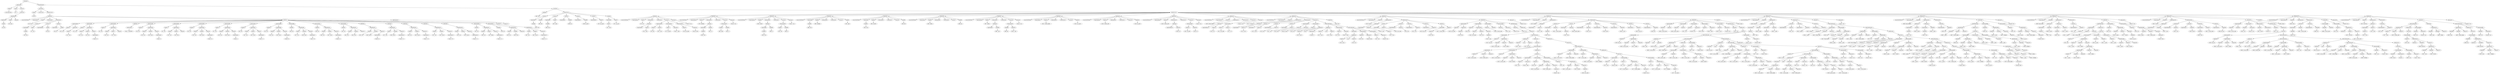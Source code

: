 digraph {
	ordering = out;
	ExpLogic41 -> "Value61: true";
	ExpLogic40 -> "Value60: true";
	StatAssignId91 -> ExpId392;
	StatAssignId91 -> ExpLogic40;
	ExpId392 -> "Id392: ntb";
	StatBraces17 -> StatList39;
	ExpList76 -> ExpMethod77;
	ExpId391 -> "Id391: GetRight";
	ExpId390 -> "Id390: node";
	ExpId389 -> "Id389: RecPrint";
	ExpMethod76 -> ExpThis12;
	ExpMethod76 -> ExpId389;
	ExpMethod76 -> ExpList76;
	StatConditional19 -> ExpMethod75;
	StatConditional19 -> StatBraces17;
	StatConditional19 -> StatAssignId91;
	ExpId387 -> "Id387: GetHas_Right";
	StatPrint8 -> ExpMethod74;
	ExpMethod74 -> ExpId384;
	ExpMethod74 -> ExpId385;
	ExpMethod74 -> ExpList74;
	ExpId384 -> "Id384: node";
	StatList37 -> StatConditional18;
	StatList37 -> StatPrint8;
	StatList37 -> StatConditional19;
	ExpLogic39 -> "Value59: true";
	ExpId383 -> "Id383: ntb";
	StatBraces16 -> StatList38;
	StatList38 -> StatAssignId88;
	ExpList72 -> ExpMethod73;
	ExpId382 -> "Id382: GetLeft";
	ExpMethod73 -> ExpId381;
	ExpMethod73 -> ExpId382;
	ExpMethod73 -> ExpList73;
	ExpId380 -> "Id380: RecPrint";
	ExpMethod72 -> ExpThis11;
	ExpMethod72 -> ExpId380;
	ExpMethod72 -> ExpList72;
	StatAssignId88 -> ExpId379;
	StatAssignId88 -> ExpMethod72;
	ExpId378 -> "Id378: GetHas_Left";
	ExpMethod71 -> ExpId377;
	ExpMethod71 -> ExpId378;
	ExpMethod71 -> ExpList71;
	ExpId377 -> "Id377: node";
	ExpId376 -> "Id376: ntb";
	ExpId375 -> "Id375: node";
	MethArg17 -> TypeModId20;
	MethArg17 -> ExpId375;
	ExpId373 -> "Id373: RecPrint";
	MethDecl20 -> AccessModPublic20;
	MethDecl20 -> TypeModBool32;
	MethDecl20 -> ExpId373;
	MethDecl20 -> MethArgList20;
	MethDecl20 -> VarDeclList22;
	MethDecl20 -> StatList37;
	MethDecl20 -> ExpLogic41;
	ExpLogic38 -> "Value58: true";
	ExpList70 -> ExpId372;
	ExpId371 -> "Id371: RecPrint";
	StatAssignId87 -> ExpId370;
	StatAssignId87 -> ExpMethod70;
	StatList36 -> StatAssignId86;
	StatList36 -> StatAssignId87;
	ExpId368 -> "Id368: ntb";
	VarDecl33 -> TypeModBool31;
	VarDecl33 -> ExpId368;
	VarDeclList21 -> VarDecl32;
	VarDeclList21 -> VarDecl33;
	TypeModId19 -> ExpId366;
	ExpId365 -> "Id365: Print";
	MethDecl19 -> AccessModPublic19;
	MethDecl19 -> TypeModBool30;
	MethDecl19 -> ExpId365;
	MethDecl19 -> MethArgList19;
	MethDecl19 -> VarDeclList21;
	MethDecl19 -> StatList36;
	MethDecl19 -> ExpLogic38;
	ExpId364 -> "Id364: ifound";
	ExpMethod29 -> ExpId175;
	ExpMethod29 -> ExpId176;
	ExpMethod29 -> ExpList29;
	ExpId175 -> "Id175: current_node";
	ExpList6 -> ExpNumber4;
	StatAssignId38 -> ExpId171;
	StatAssignId38 -> ExpMethod28;
	ExpId341 -> "Id341: ifound";
	ExpId169 -> "Id169: GetRight";
	StatConditional4 -> ExpMethod26;
	StatConditional4 -> StatAssignId36;
	StatConditional4 -> StatBraces4;
	ExpId166 -> "Id166: GetHas_Right";
	ExpMethod26 -> ExpId165;
	ExpMethod26 -> ExpId166;
	ExpMethod26 -> ExpList26;
	ExpId165 -> "Id165: current_node";
	ExpId10 -> "Id10: root";
	ExpId162 -> "Id162: current_node";
	ExpId245 -> "Id245: GetHas_Left";
	MethArg0 -> TypeModInt3;
	MethArg0 -> ExpId74;
	ExpId168 -> "Id168: current_node";
	ExpId25 -> "Id25: root";
	ExpId344 -> "Id344: current_node";
	ExpMethod24 -> ExpId159;
	ExpMethod24 -> ExpId160;
	ExpMethod24 -> ExpList24;
	StatAssignId34 -> ExpId158;
	StatAssignId34 -> ExpMethod24;
	ExpId61 -> "Id61: root";
	ExpId158 -> "Id158: ntb";
	StatAssignId72 -> ExpId320;
	StatAssignId72 -> ExpId321;
	ExpId314 -> "Id314: ntb";
	ExpMethod23 -> ExpId155;
	ExpMethod23 -> ExpId156;
	ExpMethod23 -> ExpList23;
	StatWhileLoop3 -> ExpMethod58;
	StatWhileLoop3 -> StatBraces13;
	StatList8 -> StatAssignId19;
	ExpMethod22 -> ExpId152;
	ExpMethod22 -> ExpId153;
	ExpMethod22 -> ExpList22;
	StatAssignId22 -> ExpId118;
	StatAssignId22 -> ExpLogic8;
	ExpId313 -> "Id313: GetHas_Left";
	ExpId152 -> "Id152: current_node";
	ExpId84 -> "Id84: SetLeft";
	ExpId385 -> "Id385: GetKey";
	ExpId151 -> "Id151: key_aux";
	ExpId242 -> "Id242: auxkey1";
	StatAssignId31 -> ExpId147;
	StatAssignId31 -> ExpMethod21;
	MethArgList10 -> MethArg4;
	ExpId146 -> "Id146: cont";
	ExpMethod75 -> ExpId386;
	ExpMethod75 -> ExpId387;
	ExpMethod75 -> ExpList75;
	ExpLogic12 -> "Value30: true";
	StatAssignId30 -> ExpId145;
	StatAssignId30 -> ExpLogic12;
	StatBraces2 -> StatList17;
	StatPrint5 -> ExpMethod15;
	StatAssignId29 -> ExpId144;
	StatAssignId29 -> ExpThis0;
	VarDecl8 -> TypeModId3;
	VarDecl8 -> ExpId72;
	ExpId81 -> "Id81: rn";
	ExpId112 -> "Id112: val";
	ExpId246 -> "Id246: ntb";
	StatAssignId28 -> ExpId140;
	StatAssignId28 -> ExpMethod20;
	ExpMethod43 -> ExpId257;
	ExpMethod43 -> ExpId258;
	ExpMethod43 -> ExpList43;
	ExpMethod28 -> ExpId172;
	ExpMethod28 -> ExpId173;
	ExpMethod28 -> ExpList28;
	ExpNewId2 -> ExpId139;
	ExpId78 -> "Id78: has_right";
	ExpId137 -> "Id137: current_node";
	StatAssignId33 -> ExpId157;
	StatAssignId33 -> ExpLogic13;
	VarDecl15 -> TypeModId9;
	VarDecl15 -> ExpId137;
	ExpId136 -> "Id136: Tree";
	ExpId135 -> "Id135: key_aux";
	MethArg5 -> TypeModBool12;
	MethArg5 -> ExpId110;
	TypeModId8 -> ExpId131;
	MethArgList13 -> MethArg8;
	ExpMethod35 -> ExpId219;
	ExpMethod35 -> ExpId220;
	ExpMethod35 -> ExpList35;
	MethArg8 -> TypeModInt9;
	MethArg8 -> ExpId130;
	ExpId290 -> "Id290: SetKey";
	ExpId154 -> "Id154: current_node";
	ExpId128 -> "Id128: ntb";
	VarDecl3 -> TypeModId1;
	VarDecl3 -> ExpId65;
	StatAssignId25 -> ExpId126;
	StatAssignId25 -> ExpLogic10;
	ExpId281 -> "Id281: Tree";
	ExpId130 -> "Id130: v_key";
	TypeModId20 -> ExpId374;
	StatConditional2 -> ExpBinary3;
	StatConditional2 -> StatBraces1;
	StatConditional2 -> StatBraces3;
	ExpId155 -> "Id155: current_node";
	ExpBinary2 -> ExpId124;
	ExpBinary2 -> Less1;
	ExpBinary2 -> ExpId125;
	ExpId320 -> "Id320: p_node";
	ExpMethod9 -> ExpId37;
	ExpMethod9 -> ExpId38;
	ExpMethod9 -> ExpList9;
	StatAssignId60 -> ExpId256;
	StatAssignId60 -> ExpMethod43;
	ExpId121 -> "Id121: num1";
	VarDeclList18 -> VarDecl26;
	ExpId116 -> "Id116: ntb";
	VarDecl9 -> TypeModBool14;
	VarDecl9 -> ExpId116;
	VarDecl11 -> TypeModId8;
	VarDecl11 -> ExpId132;
	ExpMethod44 -> ExpMethod45;
	ExpMethod44 -> ExpId262;
	ExpMethod44 -> ExpList45;
	ExpId304 -> "Id304: p_node";
	ExpId3 -> "Id3: Start";
	ExpId115 -> "Id115: num2";
	ExpList16 -> ExpNumber13;
	MethArg6 -> TypeModInt6;
	MethArg6 -> ExpId114;
	MethDecl12 -> AccessModPublic12;
	MethDecl12 -> TypeModBool13;
	MethDecl12 -> ExpId113;
	MethDecl12 -> MethArgList12;
	MethDecl12 -> VarDeclList14;
	MethDecl12 -> StatList13;
	MethDecl12 -> ExpId128;
	ExpMethod20 -> ExpId141;
	ExpMethod20 -> ExpId142;
	ExpMethod20 -> ExpList20;
	ExpLogic7 -> "Value24: true";
	ExpId126 -> "Id126: ntb";
	StatAssignId21 -> ExpId111;
	StatAssignId21 -> ExpId112;
	ExpLogic16 -> "Value34: true";
	MethArgList11 -> MethArg5;
	ExpNewId0 -> ExpId2;
	ExpLogic6 -> "Value23: true";
	StatConditional8 -> ExpMethod33;
	StatConditional8 -> StatBraces7;
	StatConditional8 -> StatAssignId51;
	ExpId303 -> "Id303: ntb";
	StatList11 -> StatAssignId20;
	StatAssignId10 -> ExpId39;
	StatAssignId10 -> ExpMethod10;
	StatAssignId20 -> ExpId107;
	StatAssignId20 -> ExpId108;
	ExpId256 -> "Id256: auxkey1";
	ExpId106 -> "Id106: val";
	StatAssignId61 -> ExpId259;
	StatAssignId61 -> ExpMethod44;
	ExpLogic15 -> "Value33: false";
	ExpId44 -> "Id44: Print";
	ExpId183 -> "Id183: parent_node";
	MethDecl9 -> AccessModPublic9;
	MethDecl9 -> TypeModBool8;
	MethDecl9 -> ExpId103;
	MethDecl9 -> MethArgList9;
	MethDecl9 -> VarDeclList11;
	MethDecl9 -> StatList10;
	MethDecl9 -> ExpId104;
	ExpId100 -> "Id100: v_key";
	StatAssignId19 -> ExpId99;
	StatAssignId19 -> ExpId100;
	ExpId230 -> "Id230: parent_node";
	ExpLogic19 -> "Value37: false";
	ExpId99 -> "Id99: key";
	MethArgList7 -> MethArg3;
	MethArg2 -> TypeModId5;
	MethArg2 -> ExpId86;
	ExpId174 -> "Id174: ntb";
	ExpId98 -> "Id98: v_key";
	MethArg3 -> TypeModInt5;
	MethArg3 -> ExpId98;
	VarDecl32 -> TypeModId19;
	VarDecl32 -> ExpId367;
	StatPrint7 -> ExpMethod19;
	ExpNumber17 -> "Value26: 1";
	ExpMethod40 -> ExpThis5;
	ExpMethod40 -> ExpId247;
	ExpMethod40 -> ExpList40;
	VarDeclList15 -> VarDecl11;
	VarDeclList15 -> VarDecl12;
	VarDeclList15 -> VarDecl13;
	VarDeclList15 -> VarDecl14;
	VarDeclList15 -> VarDecl15;
	ExpId92 -> "Id92: Tree";
	VarDecl23 -> TypeModBool24;
	VarDecl23 -> ExpId241;
	ExpId91 -> "Id91: right";
	StatAssignId17 -> ExpId82;
	StatAssignId17 -> ExpId83;
	ExpId160 -> "Id160: SetHas_Left";
	ExpId11 -> "Id11: Tree";
	ExpId335 -> "Id335: ifound";
	ExpId90 -> "Id90: GetRight";
	StatConditional0 -> ExpBinary1;
	StatConditional0 -> StatAssignId24;
	StatConditional0 -> StatConditional1;
	ExpId27 -> "Id27: ntb";
	ExpNegate2 -> ExpMethod36;
	TypeModId6 -> ExpId89;
	StatAssignId62 -> ExpId266;
	StatAssignId62 -> ExpMethod47;
	ExpId89 -> "Id89: Tree";
	ExpId182 -> "Id182: Tree";
	ExpId122 -> "Id122: num2";
	ExpId315 -> "Id315: c_node";
	ExpLogic13 -> "Value31: false";
	StatWhileLoop0 -> ExpId146;
	StatWhileLoop0 -> StatBraces0;
	ExpId26 -> "Id26: Insert";
	StatAssignId80 -> ExpId350;
	StatAssignId80 -> ExpMethod67;
	StatList35 -> StatAssignId84;
	StatList35 -> StatAssignId85;
	ExpLogic8 -> "Value25: false";
	ExpId185 -> "Id185: found";
	ExpId87 -> "Id87: left";
	ExpId15 -> "Id15: ntb";
	ExpId278 -> "Id278: p_node";
	ExpId86 -> "Id86: ln";
	ExpId85 -> "Id85: Tree";
	ExpId241 -> "Id241: ntb";
	ExpId300 -> "Id300: p_node";
	MethDecl3 -> AccessModPublic3;
	MethDecl3 -> TypeModBool5;
	MethDecl3 -> ExpId84;
	MethDecl3 -> MethArgList3;
	MethDecl3 -> VarDeclList5;
	MethDecl3 -> StatList4;
	MethDecl3 -> ExpLogic4;
	ExpId201 -> "Id201: GetHas_Left";
	ExpLogic3 -> "Value20: true";
	ExpBinary5 -> ExpId208;
	ExpBinary5 -> Less4;
	ExpBinary5 -> ExpId209;
	StatList3 -> StatAssignId17;
	ExpId366 -> "Id366: Tree";
	ExpId88 -> "Id88: ln";
	ExpId134 -> "Id134: cont";
	ExpLogic22 -> "Value40: false";
	MethDecl11 -> AccessModPublic11;
	MethDecl11 -> TypeModBool11;
	MethDecl11 -> ExpId109;
	MethDecl11 -> MethArgList11;
	MethDecl11 -> VarDeclList13;
	MethDecl11 -> StatList12;
	MethDecl11 -> ExpLogic7;
	ExpBinary0 -> ExpId120;
	ExpBinary0 -> Plus0;
	ExpBinary0 -> ExpNumber17;
	ExpId83 -> "Id83: rn";
	ExpId29 -> "Id29: Insert";
	StatAssignId37 -> ExpId170;
	StatAssignId37 -> ExpLogic15;
	ExpId145 -> "Id145: cont";
	ExpMethod17 -> ExpId56;
	ExpMethod17 -> ExpId57;
	ExpMethod17 -> ExpList17;
	StatAssignId36 -> ExpId167;
	StatAssignId36 -> ExpMethod27;
	MethArgList3 -> MethArg2;
	ExpId319 -> "Id319: GetKey";
	StatBraces15 -> StatList35;
	ExpId40 -> "Id40: root";
	StatAssignId9 -> ExpId36;
	StatAssignId9 -> ExpMethod9;
	ExpId5 -> "Id5: Start";
	StatAssignId49 -> ExpId212;
	StatAssignId49 -> ExpId213;
	ExpId150 -> "Id150: v_key";
	ExpNumber12 -> "Value12: 50";
	ExpId267 -> "Id267: p_node";
	ExpId114 -> "Id114: num1";
	MethDecl4 -> AccessModPublic4;
	MethDecl4 -> TypeModId6;
	MethDecl4 -> ExpId90;
	MethDecl4 -> MethArgList4;
	MethDecl4 -> VarDeclList6;
	MethDecl4 -> StatList5;
	MethDecl4 -> ExpId91;
	ExpList8 -> ExpNumber6;
	ExpId34 -> "Id34: root";
	StatAssignId89 -> ExpId383;
	StatAssignId89 -> ExpLogic39;
	MethDecl7 -> AccessModPublic7;
	MethDecl7 -> TypeModBool6;
	MethDecl7 -> ExpId97;
	MethDecl7 -> MethArgList7;
	MethDecl7 -> VarDeclList9;
	MethDecl7 -> StatList8;
	MethDecl7 -> ExpLogic5;
	ExpId204 -> "Id204: current_node";
	ExpId283 -> "Id283: Tree";
	ExpMethod3 -> ExpId19;
	ExpMethod3 -> ExpId20;
	ExpMethod3 -> ExpList3;
	ExpId374 -> "Id374: Tree";
	ExpId351 -> "Id351: current_node";
	ExpId262 -> "Id262: GetKey";
	ExpId37 -> "Id37: root";
	ExpId69 -> "Id69: has_left";
	ExpBinary3 -> ExpId150;
	ExpBinary3 -> Less2;
	ExpBinary3 -> ExpId151;
	TypeModId0 -> ExpId6;
	StatPrint6 -> ExpMethod16;
	VarDecl7 -> TypeModBool2;
	VarDecl7 -> ExpId70;
	StatAssignId43 -> ExpId192;
	StatAssignId43 -> ExpLogic19;
	ExpId124 -> "Id124: num1";
	MethDecl18 -> AccessModPublic18;
	MethDecl18 -> TypeModInt15;
	MethDecl18 -> ExpId332;
	MethDecl18 -> MethArgList18;
	MethDecl18 -> VarDeclList20;
	MethDecl18 -> StatList33;
	MethDecl18 -> ExpId364;
	ExpId41 -> "Id41: Insert";
	ExpId31 -> "Id31: root";
	ExpList28 -> ExpLogic16;
	ExpMethod18 -> ExpId59;
	ExpMethod18 -> ExpId60;
	ExpMethod18 -> ExpList18;
	ExpId372 -> "Id372: current_node";
	ExpLogic2 -> "Value19: true";
	ExpId30 -> "Id30: ntb";
	ExpId363 -> "Id363: cont";
	ExpId54 -> "Id54: Search";
	ExpId108 -> "Id108: val";
	ExpId266 -> "Id266: ntb";
	ExpId39 -> "Id39: ntb";
	VarDeclList22 -> VarDecl34;
	ExpId123 -> "Id123: ntb";
	StatAssignId14 -> ExpId75;
	StatAssignId14 -> ExpId76;
	StatAssignId0 -> ExpId10;
	StatAssignId0 -> ExpNewId1;
	StatAssignId40 -> ExpId189;
	StatAssignId40 -> ExpThis1;
	StatAssignId13 -> ExpId58;
	StatAssignId13 -> ExpMethod18;
	ExpNumber5 -> "Value5: 12";
	ExpId171 -> "Id171: ntb";
	StatAssignId57 -> ExpId234;
	StatAssignId57 -> ExpLogic26;
	ExpList5 -> ExpNumber3;
	ExpMethod48 -> ExpId271;
	ExpMethod48 -> ExpId272;
	ExpMethod48 -> ExpList48;
	ExpId104 -> "Id104: has_left";
	ExpLogic10 -> "Value28: false";
	ExpId117 -> "Id117: nti";
	ExpId196 -> "Id196: current_node";
	TypeModId4 -> ExpId80;
	ExpMethod49 -> ExpId274;
	ExpMethod49 -> ExpId275;
	ExpMethod49 -> ExpList49;
	VarDecl28 -> TypeModBool29;
	VarDecl28 -> ExpId334;
	ExpList10 -> ExpNumber8;
	ExpId23 -> "Id23: Print";
	ExpId24 -> "Id24: ntb";
	ExpId206 -> "Id206: GetLeft";
	ExpId173 -> "Id173: SetHas_Right";
	ExpId95 -> "Id95: GetKey";
	ExpId46 -> "Id46: Search";
	ExpId238 -> "Id238: p_node";
	ExpList3 -> ExpNumber2;
	StatAssignId7 -> ExpId30;
	StatAssignId7 -> ExpMethod7;
	TypeModId17 -> ExpId309;
	StatAssignId4 -> ExpId21;
	StatAssignId4 -> ExpMethod4;
	StatConditional9 -> ExpId218;
	StatConditional9 -> StatConditional10;
	StatConditional9 -> StatAssignId54;
	VarDecl12 -> TypeModBool16;
	VarDecl12 -> ExpId133;
	ExpId72 -> "Id72: my_null";
	ExpId45 -> "Id45: root";
	StatConditional1 -> ExpNegate0;
	StatConditional1 -> StatAssignId25;
	StatConditional1 -> StatAssignId26;
	ExpId62 -> "Id62: Search";
	ExpId317 -> "Id317: c_node";
	ExpMethod4 -> ExpId22;
	ExpMethod4 -> ExpId23;
	ExpMethod4 -> ExpList4;
	ExpId43 -> "Id43: root";
	ExpId63 -> "Id63: Tree";
	ExpLogic9 -> "Value27: false";
	ExpMethod25 -> ExpId162;
	ExpMethod25 -> ExpId163;
	ExpMethod25 -> ExpList25;
	ExpMethod1 -> ExpId13;
	ExpMethod1 -> ExpId14;
	ExpMethod1 -> ExpList1;
	ClassDecl0 -> ExpId4;
	ClassDecl0 -> VarDeclList0;
	ClassDecl0 -> MethDeclList0;
	ExpId190 -> "Id190: parent_node";
	ExpMethod0 -> ExpNewId0;
	ExpMethod0 -> ExpId3;
	ExpMethod0 -> ExpList0;
	ExpId386 -> "Id386: node";
	ExpId353 -> "Id353: cont";
	ExpLogic5 -> "Value22: true";
	ExpId118 -> "Id118: ntb";
	ExpId13 -> "Id13: root";
	VarDecl13 -> TypeModBool17;
	VarDecl13 -> ExpId134;
	ExpId144 -> "Id144: current_node";
	TypeModId7 -> ExpId92;
	StatAssignId35 -> ExpId161;
	StatAssignId35 -> ExpMethod25;
	ExpId202 -> "Id202: parent_node";
	TypeModId12 -> ExpId237;
	ExpMethod67 -> ExpId351;
	ExpMethod67 -> ExpId352;
	ExpMethod67 -> ExpList67;
	ExpId138 -> "Id138: new_node";
	ExpNumber4 -> "Value4: 4";
	ExpMethod12 -> ExpId45;
	ExpMethod12 -> ExpId46;
	ExpMethod12 -> ExpList12;
	StatList4 -> StatAssignId18;
	ExpId312 -> "Id312: c_node";
	StatList14 -> StatAssignId27;
	StatList14 -> StatAssignId28;
	StatList14 -> StatAssignId29;
	StatList14 -> StatAssignId30;
	StatList14 -> StatWhileLoop0;
	ExpId0 -> "Id0: BinaryTree";
	ExpId359 -> "Id359: current_node";
	StatAssignId32 -> ExpId154;
	StatAssignId32 -> ExpMethod23;
	StatAssignId11 -> ExpId42;
	StatAssignId11 -> ExpMethod11;
	ExpNumber6 -> "Value6: 20";
	ExpId1 -> "Id1: a";
	MainClass0 -> ExpId0;
	MainClass0 -> ExpId1;
	MainClass0 -> StatList0;
	ExpId192 -> "Id192: found";
	ExpId227 -> "Id227: current_node";
	ExpId217 -> "Id217: cont";
	ExpId28 -> "Id28: root";
	ExpId306 -> "Id306: RemoveLeft";
	ExpId38 -> "Id38: Insert";
	ExpId80 -> "Id80: Tree";
	ExpId305 -> "Id305: SetHas_Right";
	ExpId228 -> "Id228: ntb";
	ExpBinary8 -> ExpId354;
	ExpBinary8 -> Less6;
	ExpBinary8 -> ExpId355;
	ExpId20 -> "Id20: Insert";
	StatConditional7 -> ExpBinary5;
	StatConditional7 -> StatConditional8;
	StatConditional7 -> StatBraces8;
	ExpNumber9 -> "Value9: 24";
	ExpId17 -> "Id17: Print";
	ExpId19 -> "Id19: root";
	VarDeclList1 -> VarDecl0;
	VarDeclList1 -> VarDecl1;
	VarDeclList1 -> VarDecl2;
	MethArgList20 -> MethArg17;
	ExpId233 -> "Id233: cont";
	ExpId125 -> "Id125: nti";
	StatConditional13 -> ExpMethod46;
	StatConditional13 -> StatBraces10;
	StatConditional13 -> StatBraces11;
	ExpLogic4 -> "Value21: true";
	ExpId65 -> "Id65: left";
	ExpId157 -> "Id157: cont";
	Program0 -> MainClass0;
	Program0 -> ClassDeclList0;
	MethArg12 -> TypeModId14;
	MethArg12 -> ExpId282;
	ExpId42 -> "Id42: ntb";
	ExpId207 -> "Id207: cont";
	MethDeclList0 -> MethDecl0;
	ExpMethod33 -> ExpId210;
	ExpMethod33 -> ExpId211;
	ExpMethod33 -> ExpList33;
	ExpList38 -> ExpId230;
	ExpList38 -> ExpId231;
	StatAssignId76 -> ExpId339;
	StatAssignId76 -> ExpThis8;
	ExpId167 -> "Id167: current_node";
	ExpId107 -> "Id107: has_left";
	ExpId4 -> "Id4: BT";
	ExpId237 -> "Id237: Tree";
	ExpId7 -> "Id7: root";
	StatAssignId26 -> ExpId127;
	StatAssignId26 -> ExpLogic11;
	ExpId120 -> "Id120: num2";
	ExpId264 -> "Id264: auxkey1";
	ExpId170 -> "Id170: cont";
	StatPrint1 -> ExpNumber1;
	StatList0 -> StatPrint0;
	MethDecl6 -> AccessModPublic6;
	MethDecl6 -> TypeModInt4;
	MethDecl6 -> ExpId95;
	MethDecl6 -> MethArgList6;
	MethDecl6 -> VarDeclList8;
	MethDecl6 -> StatList7;
	MethDecl6 -> ExpId96;
	ExpId163 -> "Id163: SetLeft";
	ExpId331 -> "Id331: SetHas_Left";
	ExpList13 -> ExpNumber10;
	StatAssignId68 -> ExpId296;
	StatAssignId68 -> ExpMethod55;
	StatList1 -> StatAssignId0;
	StatList1 -> StatAssignId1;
	StatList1 -> StatAssignId2;
	StatList1 -> StatPrint1;
	StatList1 -> StatAssignId3;
	StatList1 -> StatAssignId4;
	StatList1 -> StatAssignId5;
	StatList1 -> StatAssignId6;
	StatList1 -> StatAssignId7;
	StatList1 -> StatAssignId8;
	StatList1 -> StatAssignId9;
	StatList1 -> StatAssignId10;
	StatList1 -> StatAssignId11;
	StatList1 -> StatPrint2;
	StatList1 -> StatPrint3;
	StatList1 -> StatPrint4;
	StatList1 -> StatPrint5;
	StatList1 -> StatPrint6;
	StatList1 -> StatAssignId12;
	StatList1 -> StatAssignId13;
	StatList1 -> StatPrint7;
	StatList13 -> StatAssignId22;
	StatList13 -> StatAssignId23;
	StatList13 -> StatConditional0;
	ExpLogic37 -> "Value57: false";
	MethArg4 -> TypeModBool10;
	MethArg4 -> ExpId106;
	ExpId105 -> "Id105: SetHas_Left";
	ExpId362 -> "Id362: ifound";
	VarDecl5 -> TypeModInt2;
	VarDecl5 -> ExpId68;
	StatAssignId8 -> ExpId33;
	StatAssignId8 -> ExpMethod8;
	ExpList1 -> ExpNumber0;
	ExpMethod10 -> ExpId40;
	ExpMethod10 -> ExpId41;
	ExpMethod10 -> ExpList10;
	ExpNumber7 -> "Value7: 28";
	ExpMethod7 -> ExpId31;
	ExpMethod7 -> ExpId32;
	ExpMethod7 -> ExpList7;
	ExpId369 -> "Id369: current_node";
	ExpId159 -> "Id159: current_node";
	ExpId239 -> "Id239: Tree";
	MethArgList2 -> MethArg1;
	StatAssignId1 -> ExpId12;
	StatAssignId1 -> ExpMethod1;
	ExpList42 -> ExpId254;
	ExpList42 -> ExpId255;
	ExpId259 -> "Id259: auxkey2";
	ExpId9 -> "Id9: nti";
	ExpId111 -> "Id111: has_right";
	ExpId49 -> "Id49: root";
	ExpNumber3 -> "Value3: 24";
	ExpNumber0 -> "Value0: 16";
	ExpMethod19 -> ExpId61;
	ExpMethod19 -> ExpId62;
	ExpMethod19 -> ExpList19;
	ExpId211 -> "Id211: GetHas_Right";
	ExpList46 -> ExpId264;
	ExpList46 -> ExpId265;
	StatAssignId23 -> ExpId119;
	StatAssignId23 -> ExpBinary0;
	StatAssignId77 -> ExpId340;
	StatAssignId77 -> ExpLogic34;
	ExpId21 -> "Id21: ntb";
	MethArg7 -> TypeModInt7;
	MethArg7 -> ExpId115;
	ExpList19 -> ExpNumber15;
	VarDecl24 -> TypeModInt13;
	VarDecl24 -> ExpId242;
	StatList30 -> StatAssignId66;
	StatList30 -> StatAssignId67;
	StatList30 -> StatAssignId68;
	VarDecl2 -> TypeModInt1;
	VarDecl2 -> ExpId9;
	ExpId2 -> "Id2: BT";
	ExpNumber1 -> "Value1: 100000000";
	ExpMethod2 -> ExpId16;
	ExpMethod2 -> ExpId17;
	ExpMethod2 -> ExpList2;
	ExpNumber15 -> "Value15: 12";
	StatPrint4 -> ExpMethod14;
	StatBraces10 -> StatList27;
	ExpId82 -> "Id82: right";
	StatList12 -> StatAssignId21;
	StatConditional12 -> ExpMethod41;
	StatConditional12 -> StatAssignId59;
	StatConditional12 -> StatBraces9;
	ExpMethod13 -> ExpId47;
	ExpMethod13 -> ExpId48;
	ExpMethod13 -> ExpList13;
	ExpList12 -> ExpNumber9;
	StatAssignId5 -> ExpId24;
	StatAssignId5 -> ExpMethod5;
	ExpLogic1 -> "Value18: false";
	ExpId140 -> "Id140: ntb";
	TypeModId2 -> ExpId66;
	ExpId47 -> "Id47: root";
	ExpId48 -> "Id48: Search";
	ExpMethod14 -> ExpId49;
	ExpMethod14 -> ExpId50;
	ExpMethod14 -> ExpList14;
	MethDecl2 -> AccessModPublic2;
	MethDecl2 -> TypeModBool4;
	MethDecl2 -> ExpId79;
	MethDecl2 -> MethArgList2;
	MethDecl2 -> VarDeclList4;
	MethDecl2 -> StatList3;
	MethDecl2 -> ExpLogic3;
	ExpId96 -> "Id96: key";
	ExpBinary6 -> ExpNegate1;
	ExpBinary6 -> And0;
	ExpBinary6 -> ExpNegate2;
	MethDecl16 -> AccessModPublic16;
	MethDecl16 -> TypeModBool25;
	MethDecl16 -> ExpId280;
	MethDecl16 -> MethArgList16;
	MethDecl16 -> VarDeclList18;
	MethDecl16 -> StatList29;
	MethDecl16 -> ExpLogic31;
	VarDecl10 -> TypeModInt8;
	VarDecl10 -> ExpId117;
	ExpId53 -> "Id53: root";
	ExpNumber10 -> "Value10: 12";
	ExpNegate0 -> ExpBinary2;
	ExpId22 -> "Id22: root";
	MethDecl13 -> AccessModPublic13;
	MethDecl13 -> TypeModBool15;
	MethDecl13 -> ExpId129;
	MethDecl13 -> MethArgList13;
	MethDecl13 -> VarDeclList15;
	MethDecl13 -> StatList14;
	MethDecl13 -> ExpLogic17;
	StatPrint3 -> ExpMethod13;
	ExpId337 -> "Id337: current_node";
	ExpNumber11 -> "Value11: 16";
	StatAssignId18 -> ExpId87;
	StatAssignId18 -> ExpId88;
	ExpId280 -> "Id280: RemoveRight";
	StatList15 -> StatAssignId31;
	StatList15 -> StatConditional2;
	ExpId336 -> "Id336: Tree";
	ExpId52 -> "Id52: Search";
	StatWhileLoop1 -> ExpId194;
	StatWhileLoop1 -> StatBraces5;
	ExpMethod16 -> ExpId53;
	ExpMethod16 -> ExpId54;
	ExpMethod16 -> ExpList16;
	ExpId18 -> "Id18: ntb";
	StatList18 -> StatConditional4;
	ExpId8 -> "Id8: ntb";
	ExpId263 -> "Id263: Compare";
	ExpId55 -> "Id55: ntb";
	ExpMethod27 -> ExpId168;
	ExpMethod27 -> ExpId169;
	ExpMethod27 -> ExpList27;
	MethDecl10 -> AccessModPublic10;
	MethDecl10 -> TypeModBool9;
	MethDecl10 -> ExpId105;
	MethDecl10 -> MethArgList10;
	MethDecl10 -> VarDeclList12;
	MethDecl10 -> StatList11;
	MethDecl10 -> ExpLogic6;
	ExpId32 -> "Id32: Insert";
	ExpId195 -> "Id195: key_aux";
	ExpId338 -> "Id338: key_aux";
	StatAssignId12 -> ExpId55;
	StatAssignId12 -> ExpMethod17;
	ExpList37 -> ExpId226;
	ExpList37 -> ExpId227;
	ExpNumber8 -> "Value8: 14";
	ExpId147 -> "Id147: key_aux";
	VarDecl26 -> TypeModBool26;
	VarDecl26 -> ExpId285;
	ExpId318 -> "Id318: GetLeft";
	ExpId56 -> "Id56: root";
	ExpNumber2 -> "Value2: 8";
	MethDeclList1 -> MethDecl1;
	MethDeclList1 -> MethDecl2;
	MethDeclList1 -> MethDecl3;
	MethDeclList1 -> MethDecl4;
	MethDeclList1 -> MethDecl5;
	MethDeclList1 -> MethDecl6;
	MethDeclList1 -> MethDecl7;
	MethDeclList1 -> MethDecl8;
	MethDeclList1 -> MethDecl9;
	MethDeclList1 -> MethDecl10;
	MethDeclList1 -> MethDecl11;
	MethDeclList1 -> MethDecl12;
	MethDeclList1 -> MethDecl13;
	MethDeclList1 -> MethDecl14;
	MethDeclList1 -> MethDecl15;
	MethDeclList1 -> MethDecl16;
	MethDeclList1 -> MethDecl17;
	MethDeclList1 -> MethDecl18;
	MethDeclList1 -> MethDecl19;
	MethDeclList1 -> MethDecl20;
	ExpId161 -> "Id161: ntb";
	ExpLogic20 -> "Value38: true";
	ExpMethod55 -> ExpId297;
	ExpMethod55 -> ExpId298;
	ExpMethod55 -> ExpList55;
	ExpList25 -> ExpId164;
	ExpId326 -> "Id326: p_node";
	MethArgList12 -> MethArg6;
	MethArgList12 -> MethArg7;
	StatList2 -> StatAssignId14;
	StatList2 -> StatAssignId15;
	StatList2 -> StatAssignId16;
	ExpId57 -> "Id57: Delete";
	ExpList15 -> ExpNumber12;
	ExpId279 -> "Id279: SetHas_Right";
	ExpId59 -> "Id59: root";
	ExpId153 -> "Id153: GetHas_Left";
	ExpId103 -> "Id103: GetHas_Left";
	MethDecl8 -> AccessModPublic8;
	MethDecl8 -> TypeModBool7;
	MethDecl8 -> ExpId101;
	MethDecl8 -> MethArgList8;
	MethDecl8 -> VarDeclList10;
	MethDecl8 -> StatList9;
	MethDecl8 -> ExpId102;
	ExpId101 -> "Id101: GetHas_Right";
	ExpId139 -> "Id139: Tree";
	ExpId35 -> "Id35: Insert";
	StatList19 -> StatAssignId37;
	StatList19 -> StatAssignId38;
	StatList19 -> StatAssignId39;
	TypeModId13 -> ExpId239;
	ExpId102 -> "Id102: has_right";
	StatAssignId84 -> ExpId362;
	StatAssignId84 -> ExpNumber19;
	ExpNumber16 -> "Value16: 0";
	ExpMethod60 -> ExpMethod61;
	ExpMethod60 -> ExpId319;
	ExpMethod60 -> ExpList61;
	ExpId110 -> "Id110: val";
	ClassDeclList0 -> ClassDecl0;
	ClassDeclList0 -> ClassDecl1;
	ExpMethod6 -> ExpId28;
	ExpMethod6 -> ExpId29;
	ExpMethod6 -> ExpList6;
	TypeModId1 -> ExpId64;
	ExpId109 -> "Id109: SetHas_Right";
	ExpId308 -> "Id308: p_node";
	ClassDecl1 -> ExpId63;
	ClassDecl1 -> VarDeclList2;
	ClassDecl1 -> MethDeclList1;
	MethArg16 -> TypeModInt16;
	MethArg16 -> ExpId333;
	ExpBinary7 -> ExpId346;
	ExpBinary7 -> Less5;
	ExpBinary7 -> ExpId347;
	ExpId73 -> "Id73: Init";
	ExpId132 -> "Id132: new_node";
	ExpId142 -> "Id142: Init";
	ExpId67 -> "Id67: right";
	ExpList7 -> ExpNumber5;
	ExpId6 -> "Id6: Tree";
	MethArg9 -> TypeModInt11;
	MethArg9 -> ExpId179;
	StatAssignId2 -> ExpId15;
	StatAssignId2 -> ExpMethod2;
	ExpId68 -> "Id68: key";
	ExpId149 -> "Id149: GetKey";
	ExpId74 -> "Id74: v_key";
	VarDecl6 -> TypeModBool1;
	VarDecl6 -> ExpId69;
	ExpList9 -> ExpNumber7;
	MethArgList15 -> MethArg10;
	MethArgList15 -> MethArg11;
	MethArg11 -> TypeModId13;
	MethArg11 -> ExpId240;
	ExpId244 -> "Id244: c_node";
	ExpId191 -> "Id191: cont";
	ExpMethod41 -> ExpId250;
	ExpMethod41 -> ExpId251;
	ExpMethod41 -> ExpList41;
	ExpId70 -> "Id70: has_right";
	ExpMethod50 -> ExpId278;
	ExpMethod50 -> ExpId279;
	ExpMethod50 -> ExpList50;
	ExpId71 -> "Id71: Tree";
	ExpId94 -> "Id94: left";
	ExpList20 -> ExpId143;
	MethDecl5 -> AccessModPublic5;
	MethDecl5 -> TypeModId7;
	MethDecl5 -> ExpId93;
	MethDecl5 -> MethArgList5;
	MethDecl5 -> VarDeclList7;
	MethDecl5 -> StatList6;
	MethDecl5 -> ExpId94;
	StatAssignId6 -> ExpId27;
	StatAssignId6 -> ExpMethod6;
	ExpId79 -> "Id79: SetRight";
	ExpList14 -> ExpNumber11;
	VarDeclList2 -> VarDecl3;
	VarDeclList2 -> VarDecl4;
	VarDeclList2 -> VarDecl5;
	VarDeclList2 -> VarDecl6;
	VarDeclList2 -> VarDecl7;
	VarDeclList2 -> VarDecl8;
	MethDecl1 -> AccessModPublic1;
	MethDecl1 -> TypeModBool3;
	MethDecl1 -> ExpId73;
	MethDecl1 -> MethArgList1;
	MethDecl1 -> VarDeclList3;
	MethDecl1 -> StatList2;
	MethDecl1 -> ExpLogic2;
	ExpId258 -> "Id258: GetKey";
	MethArgList1 -> MethArg0;
	ExpId156 -> "Id156: GetLeft";
	ExpId193 -> "Id193: is_root";
	ExpNegate1 -> ExpMethod35;
	ExpId12 -> "Id12: ntb";
	ExpId282 -> "Id282: p_node";
	ExpId75 -> "Id75: key";
	StatWhileLoop4 -> ExpId342;
	StatWhileLoop4 -> StatBraces14;
	ExpId76 -> "Id76: v_key";
	ExpLogic32 -> "Value50: false";
	ExpId60 -> "Id60: Print";
	ExpMethod31 -> ExpId200;
	ExpMethod31 -> ExpId201;
	ExpMethod31 -> ExpList31;
	ExpId188 -> "Id188: ntb";
	ExpMethod8 -> ExpId34;
	ExpMethod8 -> ExpId35;
	ExpMethod8 -> ExpList8;
	TypeModId3 -> ExpId71;
	StatAssignId15 -> ExpId77;
	StatAssignId15 -> ExpLogic0;
	TypeModId5 -> ExpId85;
	ExpLogic0 -> "Value17: false";
	MethArg1 -> TypeModId4;
	MethArg1 -> ExpId81;
	ExpList29 -> ExpId177;
	MethArgList14 -> MethArg9;
	ExpMethod51 -> ExpId286;
	ExpMethod51 -> ExpId287;
	ExpMethod51 -> ExpList51;
	StatBraces3 -> StatList18;
	ExpId251 -> "Id251: GetHas_Right";
	ExpId164 -> "Id164: new_node";
	MethDecl14 -> AccessModPublic14;
	MethDecl14 -> TypeModBool18;
	MethDecl14 -> ExpId178;
	MethDecl14 -> MethArgList14;
	MethDecl14 -> VarDeclList16;
	MethDecl14 -> StatList20;
	MethDecl14 -> ExpId235;
	ExpId178 -> "Id178: Delete";
	VarDecl30 -> TypeModId18;
	VarDecl30 -> ExpId337;
	ExpId179 -> "Id179: v_key";
	TypeModId10 -> ExpId180;
	ExpList56 -> ExpId302;
	VarDecl16 -> TypeModId10;
	VarDecl16 -> ExpId181;
	ExpId181 -> "Id181: current_node";
	ExpId113 -> "Id113: Compare";
	VarDeclList16 -> VarDecl16;
	VarDeclList16 -> VarDecl17;
	VarDeclList16 -> VarDecl18;
	VarDeclList16 -> VarDecl19;
	VarDeclList16 -> VarDecl20;
	VarDeclList16 -> VarDecl21;
	VarDeclList16 -> VarDecl22;
	ExpId58 -> "Id58: ntb";
	TypeModId11 -> ExpId182;
	VarDecl17 -> TypeModId11;
	VarDecl17 -> ExpId183;
	VarDecl18 -> TypeModBool19;
	VarDecl18 -> ExpId184;
	ExpId184 -> "Id184: cont";
	ExpId93 -> "Id93: GetLeft";
	ExpId224 -> "Id224: ntb";
	VarDecl20 -> TypeModBool21;
	VarDecl20 -> ExpId186;
	ExpId186 -> "Id186: is_root";
	StatAssignId69 -> ExpId299;
	StatAssignId69 -> ExpMethod56;
	ExpId187 -> "Id187: key_aux";
	VarDecl19 -> TypeModBool20;
	VarDecl19 -> ExpId185;
	VarDecl22 -> TypeModBool22;
	VarDecl22 -> ExpId188;
	ExpId381 -> "Id381: node";
	ExpId325 -> "Id325: ntb";
	ExpId189 -> "Id189: current_node";
	StatList20 -> StatAssignId40;
	StatList20 -> StatAssignId41;
	StatList20 -> StatAssignId42;
	StatList20 -> StatAssignId43;
	StatList20 -> StatAssignId44;
	StatList20 -> StatWhileLoop1;
	ExpId327 -> "Id327: SetLeft";
	StatAssignId42 -> ExpId191;
	StatAssignId42 -> ExpLogic18;
	ExpLogic18 -> "Value36: true";
	ExpMethod34 -> ExpId215;
	ExpMethod34 -> ExpId216;
	ExpMethod34 -> ExpList34;
	StatAssignId44 -> ExpId193;
	StatAssignId44 -> ExpLogic20;
	ExpLogic14 -> "Value32: true";
	ExpId235 -> "Id235: found";
	ExpId176 -> "Id176: SetRight";
	ExpId194 -> "Id194: cont";
	ExpMethod30 -> ExpId196;
	ExpMethod30 -> ExpId197;
	ExpMethod30 -> ExpList30;
	ExpMethod77 -> ExpId390;
	ExpMethod77 -> ExpId391;
	ExpMethod77 -> ExpList77;
	ExpMethod46 -> ExpThis7;
	ExpMethod46 -> ExpId263;
	ExpMethod46 -> ExpList46;
	ExpId197 -> "Id197: GetKey";
	ExpId253 -> "Id253: RemoveRight";
	StatList21 -> StatAssignId45;
	StatList21 -> StatConditional5;
	StatList21 -> StatAssignId57;
	ExpId198 -> "Id198: v_key";
	ExpId277 -> "Id277: ntb";
	ExpId220 -> "Id220: GetHas_Right";
	ExpBinary4 -> ExpId198;
	ExpBinary4 -> Less3;
	ExpBinary4 -> ExpId199;
	ExpId199 -> "Id199: key_aux";
	StatAssignId90 -> ExpId388;
	StatAssignId90 -> ExpMethod76;
	ExpId141 -> "Id141: new_node";
	StatConditional5 -> ExpBinary4;
	StatConditional5 -> StatConditional6;
	StatConditional5 -> StatConditional7;
	ExpId200 -> "Id200: current_node";
	StatConditional6 -> ExpMethod31;
	StatConditional6 -> StatBraces6;
	StatConditional6 -> StatAssignId48;
	StatAssignId46 -> ExpId202;
	StatAssignId46 -> ExpId203;
	ExpId203 -> "Id203: current_node";
	StatAssignId65 -> ExpId277;
	StatAssignId65 -> ExpMethod50;
	StatAssignId78 -> ExpId341;
	StatAssignId78 -> ExpNumber18;
	StatPrint0 -> ExpMethod0;
	ExpId16 -> "Id16: root";
	StatAssignId47 -> ExpId204;
	StatAssignId47 -> ExpMethod32;
	ExpId51 -> "Id51: root";
	ExpMethod32 -> ExpId205;
	ExpMethod32 -> ExpId206;
	ExpMethod32 -> ExpList32;
	ExpId257 -> "Id257: c_node";
	ExpMethod57 -> ExpId304;
	ExpMethod57 -> ExpId305;
	ExpMethod57 -> ExpList57;
	ExpId309 -> "Id309: Tree";
	ExpId324 -> "Id324: GetLeft";
	StatAssignId48 -> ExpId207;
	StatAssignId48 -> ExpLogic21;
	ExpLogic21 -> "Value39: false";
	StatList39 -> StatAssignId90;
	StatAssignId63 -> ExpId270;
	StatAssignId63 -> ExpMethod48;
	ExpId208 -> "Id208: key_aux";
	ExpId209 -> "Id209: v_key";
	ExpId287 -> "Id287: GetHas_Right";
	ExpId210 -> "Id210: current_node";
	ExpMethod61 -> ExpId317;
	ExpMethod61 -> ExpId318;
	ExpMethod61 -> ExpList60;
	ExpId77 -> "Id77: has_left";
	ExpId212 -> "Id212: parent_node";
	StatAssignId70 -> ExpId303;
	StatAssignId70 -> ExpMethod57;
	ExpId213 -> "Id213: current_node";
	StatList29 -> StatWhileLoop2;
	StatList29 -> StatAssignId69;
	StatList29 -> StatAssignId70;
	ExpMethod68 -> ExpId356;
	ExpMethod68 -> ExpId357;
	ExpMethod68 -> ExpList68;
	ExpId388 -> "Id388: ntb";
	StatList23 -> StatAssignId49;
	StatList23 -> StatAssignId50;
	StatAssignId50 -> ExpId214;
	StatAssignId50 -> ExpMethod34;
	ExpId215 -> "Id215: current_node";
	StatAssignId41 -> ExpId190;
	StatAssignId41 -> ExpThis2;
	ExpId216 -> "Id216: GetRight";
	StatBraces7 -> StatList23;
	ExpId284 -> "Id284: c_node";
	StatAssignId51 -> ExpId217;
	StatAssignId51 -> ExpLogic22;
	ExpId342 -> "Id342: cont";
	ExpId218 -> "Id218: is_root";
	StatList32 -> StatAssignId71;
	StatList32 -> StatAssignId72;
	StatList32 -> StatAssignId73;
	TypeModId9 -> ExpId136;
	ExpId219 -> "Id219: current_node";
	ExpId221 -> "Id221: current_node";
	StatWhileLoop2 -> ExpMethod51;
	StatWhileLoop2 -> StatBraces12;
	ExpMethod36 -> ExpId221;
	ExpMethod36 -> ExpId222;
	ExpMethod36 -> ExpList36;
	ExpId370 -> "Id370: ntb";
	ExpId222 -> "Id222: GetHas_Left";
	StatConditional10 -> ExpBinary6;
	StatConditional10 -> StatAssignId52;
	StatConditional10 -> StatAssignId53;
	StatList27 -> StatAssignId62;
	StatList27 -> StatAssignId63;
	ExpId64 -> "Id64: Tree";
	StatAssignId52 -> ExpId223;
	StatAssignId52 -> ExpLogic23;
	VarDecl29 -> TypeModInt17;
	VarDecl29 -> ExpId335;
	ExpLogic23 -> "Value41: true";
	StatAssignId53 -> ExpId224;
	StatAssignId53 -> ExpMethod37;
	StatBraces4 -> StatList19;
	ExpMethod37 -> ExpThis3;
	ExpMethod37 -> ExpId225;
	ExpMethod37 -> ExpList37;
	ExpId205 -> "Id205: current_node";
	TypeModId15 -> ExpId283;
	ExpId225 -> "Id225: Remove";
	ExpMethod38 -> ExpThis4;
	ExpMethod38 -> ExpId229;
	ExpMethod38 -> ExpList38;
	ExpMethod56 -> ExpId300;
	ExpMethod56 -> ExpId301;
	ExpMethod56 -> ExpList56;
	ExpId229 -> "Id229: Remove";
	ExpId231 -> "Id231: current_node";
	StatAssignId73 -> ExpId322;
	StatAssignId73 -> ExpMethod62;
	StatList24 -> StatConditional9;
	StatList24 -> StatAssignId55;
	StatList24 -> StatAssignId56;
	StatList16 -> StatConditional3;
	ExpId232 -> "Id232: found";
	ExpId340 -> "Id340: cont";
	ExpLogic24 -> "Value42: true";
	StatAssignId56 -> ExpId233;
	StatAssignId56 -> ExpLogic25;
	VarDecl14 -> TypeModInt10;
	VarDecl14 -> ExpId135;
	ExpId234 -> "Id234: is_root";
	ExpLogic26 -> "Value44: false";
	ExpId297 -> "Id297: c_node";
	StatBraces5 -> StatList21;
	MethDecl15 -> AccessModPublic15;
	MethDecl15 -> TypeModBool23;
	MethDecl15 -> ExpId236;
	MethDecl15 -> MethArgList15;
	MethDecl15 -> VarDeclList17;
	MethDecl15 -> StatList25;
	MethDecl15 -> ExpLogic29;
	ExpId33 -> "Id33: ntb";
	ExpId286 -> "Id286: c_node";
	StatBraces12 -> StatList30;
	ExpId236 -> "Id236: Remove";
	ExpId133 -> "Id133: ntb";
	MethArg10 -> TypeModId12;
	MethArg10 -> ExpId238;
	VarDecl34 -> TypeModBool33;
	VarDecl34 -> ExpId376;
	ExpId240 -> "Id240: c_node";
	ExpMethod53 -> ExpMethod54;
	ExpMethod53 -> ExpId293;
	ExpMethod53 -> ExpList54;
	VarDeclList17 -> VarDecl23;
	VarDeclList17 -> VarDecl24;
	VarDeclList17 -> VarDecl25;
	VarDecl25 -> TypeModInt14;
	VarDecl25 -> ExpId243;
	ExpId243 -> "Id243: auxkey2";
	ExpId252 -> "Id252: ntb";
	ExpId379 -> "Id379: ntb";
	ExpMethod39 -> ExpId244;
	ExpMethod39 -> ExpId245;
	ExpMethod39 -> ExpList39;
	StatBraces1 -> StatList16;
	StatConditional11 -> ExpMethod39;
	StatConditional11 -> StatAssignId58;
	StatConditional11 -> StatConditional12;
	StatAssignId58 -> ExpId246;
	StatAssignId58 -> ExpMethod40;
	ExpId367 -> "Id367: current_node";
	ExpId260 -> "Id260: p_node";
	StatAssignId71 -> ExpId314;
	StatAssignId71 -> ExpMethod59;
	ExpId247 -> "Id247: RemoveLeft";
	ExpId248 -> "Id248: p_node";
	ExpId50 -> "Id50: Search";
	ExpId295 -> "Id295: c_node";
	ExpId214 -> "Id214: current_node";
	StatBraces0 -> StatList15;
	VarDecl31 -> TypeModInt18;
	VarDecl31 -> ExpId338;
	ExpMethod11 -> ExpId43;
	ExpMethod11 -> ExpId44;
	ExpMethod11 -> ExpList11;
	ExpList40 -> ExpId248;
	ExpList40 -> ExpId249;
	ExpId249 -> "Id249: c_node";
	ExpLogic25 -> "Value43: false";
	StatAssignId59 -> ExpId252;
	StatAssignId59 -> ExpMethod42;
	ExpMethod21 -> ExpId148;
	ExpMethod21 -> ExpId149;
	ExpMethod21 -> ExpList21;
	ExpMethod42 -> ExpThis6;
	ExpMethod42 -> ExpId253;
	ExpMethod42 -> ExpList42;
	ExpId254 -> "Id254: p_node";
	ExpMethod45 -> ExpId260;
	ExpMethod45 -> ExpId261;
	ExpMethod45 -> ExpList44;
	ExpId261 -> "Id261: GetLeft";
	StatConditional18 -> ExpMethod71;
	StatConditional18 -> StatBraces16;
	StatConditional18 -> StatAssignId89;
	ExpId265 -> "Id265: auxkey2";
	ExpMethod5 -> ExpId25;
	ExpMethod5 -> ExpId26;
	ExpMethod5 -> ExpList5;
	StatAssignId83 -> ExpId361;
	StatAssignId83 -> ExpLogic36;
	StatAssignId16 -> ExpId78;
	StatAssignId16 -> ExpLogic1;
	ExpMethod47 -> ExpId267;
	ExpMethod47 -> ExpId268;
	ExpMethod47 -> ExpList47;
	VarDecl0 -> TypeModId0;
	VarDecl0 -> ExpId7;
	ExpId268 -> "Id268: SetLeft";
	ExpId269 -> "Id269: my_null";
	ExpList47 -> ExpId269;
	ExpId270 -> "Id270: ntb";
	ExpList24 -> ExpLogic14;
	ExpId271 -> "Id271: p_node";
	ExpId36 -> "Id36: ntb";
	ExpId250 -> "Id250: c_node";
	ExpId272 -> "Id272: SetHas_Left";
	ExpId334 -> "Id334: cont";
	StatAssignId54 -> ExpId228;
	StatAssignId54 -> ExpMethod38;
	ExpList48 -> ExpLogic27;
	ExpId273 -> "Id273: ntb";
	StatAssignId64 -> ExpId273;
	StatAssignId64 -> ExpMethod49;
	ExpId274 -> "Id274: p_node";
	ExpId275 -> "Id275: SetRight";
	ExpList49 -> ExpId276;
	StatList28 -> StatAssignId64;
	StatList28 -> StatAssignId65;
	MethDecl0 -> AccessModPublic0;
	MethDecl0 -> TypeModInt0;
	MethDecl0 -> ExpId5;
	MethDecl0 -> MethArgList0;
	MethDecl0 -> VarDeclList1;
	MethDecl0 -> StatList1;
	MethDecl0 -> ExpNumber16;
	ExpId345 -> "Id345: GetKey";
	StatAssignId55 -> ExpId232;
	StatAssignId55 -> ExpLogic24;
	ExpLogic28 -> "Value46: false";
	ExpList50 -> ExpLogic28;
	ExpId131 -> "Id131: Tree";
	ExpId347 -> "Id347: key_aux";
	StatBraces11 -> StatList28;
	StatBraces9 -> StatList26;
	StatList25 -> StatConditional11;
	ExpLogic29 -> "Value47: true";
	VarDeclList14 -> VarDecl9;
	VarDeclList14 -> VarDecl10;
	ExpId333 -> "Id333: v_key";
	ExpId143 -> "Id143: v_key";
	TypeModId14 -> ExpId281;
	ExpId172 -> "Id172: current_node";
	MethArgList16 -> MethArg12;
	MethArgList16 -> MethArg13;
	ExpId226 -> "Id226: parent_node";
	MethArg13 -> TypeModId15;
	MethArg13 -> ExpId284;
	ExpId288 -> "Id288: ntb";
	StatAssignId66 -> ExpId288;
	StatAssignId66 -> ExpMethod52;
	ExpMethod70 -> ExpThis10;
	ExpMethod70 -> ExpId371;
	ExpMethod70 -> ExpList70;
	ExpId289 -> "Id289: c_node";
	ExpLogic30 -> "Value48: false";
	ExpMethod52 -> ExpId289;
	ExpMethod52 -> ExpId290;
	ExpMethod52 -> ExpList52;
	ExpId14 -> "Id14: Init";
	ExpId291 -> "Id291: c_node";
	ExpMethod54 -> ExpId291;
	ExpMethod54 -> ExpId292;
	ExpMethod54 -> ExpList53;
	ExpId292 -> "Id292: GetRight";
	ExpId293 -> "Id293: GetKey";
	StatBraces6 -> StatList22;
	StatAssignId82 -> ExpId358;
	StatAssignId82 -> ExpMethod69;
	StatList17 -> StatAssignId33;
	StatList17 -> StatAssignId34;
	StatList17 -> StatAssignId35;
	ExpId361 -> "Id361: cont";
	ExpList52 -> ExpMethod53;
	ExpId294 -> "Id294: p_node";
	StatAssignId67 -> ExpId294;
	StatAssignId67 -> ExpId295;
	ExpId296 -> "Id296: c_node";
	ExpId255 -> "Id255: c_node";
	ExpId298 -> "Id298: GetRight";
	VarDecl21 -> TypeModInt12;
	VarDecl21 -> ExpId187;
	ExpId299 -> "Id299: ntb";
	ExpId223 -> "Id223: ntb";
	ExpId301 -> "Id301: SetRight";
	StatAssignId74 -> ExpId325;
	StatAssignId74 -> ExpMethod63;
	ExpId302 -> "Id302: my_null";
	ExpId148 -> "Id148: current_node";
	ExpList57 -> ExpLogic30;
	ExpLogic31 -> "Value49: true";
	ExpNumber18 -> "Value53: 0";
	MethDecl17 -> AccessModPublic17;
	MethDecl17 -> TypeModBool27;
	MethDecl17 -> ExpId306;
	MethDecl17 -> MethArgList17;
	MethDecl17 -> VarDeclList19;
	MethDecl17 -> StatList31;
	MethDecl17 -> ExpLogic33;
	ExpId307 -> "Id307: Tree";
	ExpNumber14 -> "Value14: 12";
	TypeModId16 -> ExpId307;
	ExpId180 -> "Id180: Tree";
	StatList26 -> StatAssignId60;
	StatList26 -> StatAssignId61;
	StatList26 -> StatConditional13;
	MethArg14 -> TypeModId16;
	MethArg14 -> ExpId308;
	StatPrint2 -> ExpMethod12;
	MethArgList17 -> MethArg14;
	MethArgList17 -> MethArg15;
	ExpMethod66 -> ExpId348;
	ExpMethod66 -> ExpId349;
	ExpMethod66 -> ExpList66;
	MethArg15 -> TypeModId17;
	MethArg15 -> ExpId310;
	ExpId310 -> "Id310: c_node";
	VarDecl27 -> TypeModBool28;
	VarDecl27 -> ExpId311;
	ExpId119 -> "Id119: nti";
	ExpId356 -> "Id356: current_node";
	ExpId311 -> "Id311: ntb";
	VarDeclList19 -> VarDecl27;
	StatConditional16 -> ExpBinary8;
	StatConditional16 -> StatConditional17;
	StatConditional16 -> StatBraces15;
	ExpMethod58 -> ExpId312;
	ExpMethod58 -> ExpId313;
	ExpMethod58 -> ExpList58;
	ExpMethod59 -> ExpId315;
	ExpMethod59 -> ExpId316;
	ExpMethod59 -> ExpList59;
	ExpId316 -> "Id316: SetKey";
	VarDecl1 -> TypeModBool0;
	VarDecl1 -> ExpId8;
	ExpNumber13 -> "Value13: 12";
	ExpList59 -> ExpMethod60;
	ExpLogic11 -> "Value29: true";
	ExpId321 -> "Id321: c_node";
	ExpId322 -> "Id322: c_node";
	StatBraces8 -> StatList24;
	ExpId323 -> "Id323: c_node";
	ExpMethod62 -> ExpId323;
	ExpMethod62 -> ExpId324;
	ExpMethod62 -> ExpList62;
	ExpLogic27 -> "Value45: false";
	StatBraces13 -> StatList32;
	StatAssignId24 -> ExpId123;
	StatAssignId24 -> ExpLogic9;
	StatList31 -> StatWhileLoop3;
	StatList31 -> StatAssignId74;
	StatList31 -> StatAssignId75;
	ExpMethod63 -> ExpId326;
	ExpMethod63 -> ExpId327;
	ExpMethod63 -> ExpList63;
	StatConditional17 -> ExpMethod68;
	StatConditional17 -> StatAssignId82;
	StatConditional17 -> StatAssignId83;
	ExpId328 -> "Id328: my_null";
	ExpList63 -> ExpId328;
	ExpBinary1 -> ExpId121;
	ExpBinary1 -> Less0;
	ExpBinary1 -> ExpId122;
	ExpId329 -> "Id329: ntb";
	ExpMethod15 -> ExpId51;
	ExpMethod15 -> ExpId52;
	ExpMethod15 -> ExpList15;
	StatAssignId75 -> ExpId329;
	StatAssignId75 -> ExpMethod64;
	StatAssignId27 -> ExpId138;
	StatAssignId27 -> ExpNewId2;
	ExpId330 -> "Id330: p_node";
	ExpId360 -> "Id360: GetRight";
	ExpMethod64 -> ExpId330;
	ExpMethod64 -> ExpId331;
	ExpMethod64 -> ExpList64;
	ExpList64 -> ExpLogic32;
	ExpLogic33 -> "Value51: true";
	ExpId276 -> "Id276: my_null";
	ExpId349 -> "Id349: GetHas_Left";
	ExpId127 -> "Id127: ntb";
	ExpId285 -> "Id285: ntb";
	ExpId332 -> "Id332: Search";
	StatConditional3 -> ExpMethod22;
	StatConditional3 -> StatAssignId32;
	StatConditional3 -> StatBraces2;
	MethArgList18 -> MethArg16;
	VarDeclList20 -> VarDecl28;
	VarDeclList20 -> VarDecl29;
	VarDeclList20 -> VarDecl30;
	VarDeclList20 -> VarDecl31;
	StatAssignId3 -> ExpId18;
	StatAssignId3 -> ExpMethod3;
	ExpId339 -> "Id339: current_node";
	StatConditional15 -> ExpMethod66;
	StatConditional15 -> StatAssignId80;
	StatConditional15 -> StatAssignId81;
	StatList33 -> StatAssignId76;
	StatList33 -> StatAssignId77;
	StatList33 -> StatAssignId78;
	StatList33 -> StatWhileLoop4;
	StatList22 -> StatAssignId46;
	StatList22 -> StatAssignId47;
	ExpId343 -> "Id343: key_aux";
	ExpId129 -> "Id129: Insert";
	StatAssignId79 -> ExpId343;
	StatAssignId79 -> ExpMethod65;
	ExpId177 -> "Id177: new_node";
	ExpMethod65 -> ExpId344;
	ExpMethod65 -> ExpId345;
	ExpMethod65 -> ExpList65;
	StatList34 -> StatAssignId79;
	StatList34 -> StatConditional14;
	ExpLogic34 -> "Value52: true";
	ExpId346 -> "Id346: v_key";
	StatAssignId45 -> ExpId195;
	StatAssignId45 -> ExpMethod30;
	StatConditional14 -> ExpBinary7;
	StatConditional14 -> StatConditional15;
	StatConditional14 -> StatConditional16;
	StatAssignId86 -> ExpId369;
	StatAssignId86 -> ExpThis9;
	VarDecl4 -> TypeModId2;
	VarDecl4 -> ExpId67;
	ExpList17 -> ExpNumber14;
	ExpId348 -> "Id348: current_node";
	ExpId350 -> "Id350: current_node";
	ExpId352 -> "Id352: GetLeft";
	ExpNewId1 -> ExpId11;
	StatAssignId81 -> ExpId353;
	StatAssignId81 -> ExpLogic35;
	StatAssignId39 -> ExpId174;
	StatAssignId39 -> ExpMethod29;
	ExpLogic35 -> "Value54: false";
	ExpId354 -> "Id354: key_aux";
	ExpId355 -> "Id355: v_key";
	ExpId66 -> "Id66: Tree";
	TypeModId18 -> ExpId336;
	ExpLogic17 -> "Value35: true";
	ExpId357 -> "Id357: GetHas_Right";
	ExpId358 -> "Id358: current_node";
	ExpMethod69 -> ExpId359;
	ExpMethod69 -> ExpId360;
	ExpMethod69 -> ExpList69;
	ExpLogic36 -> "Value55: false";
	ExpId97 -> "Id97: SetKey";
	ExpNumber19 -> "Value56: 1";
	StatAssignId85 -> ExpId363;
	StatAssignId85 -> ExpLogic37;
	StatBraces14 -> StatList34;
}

